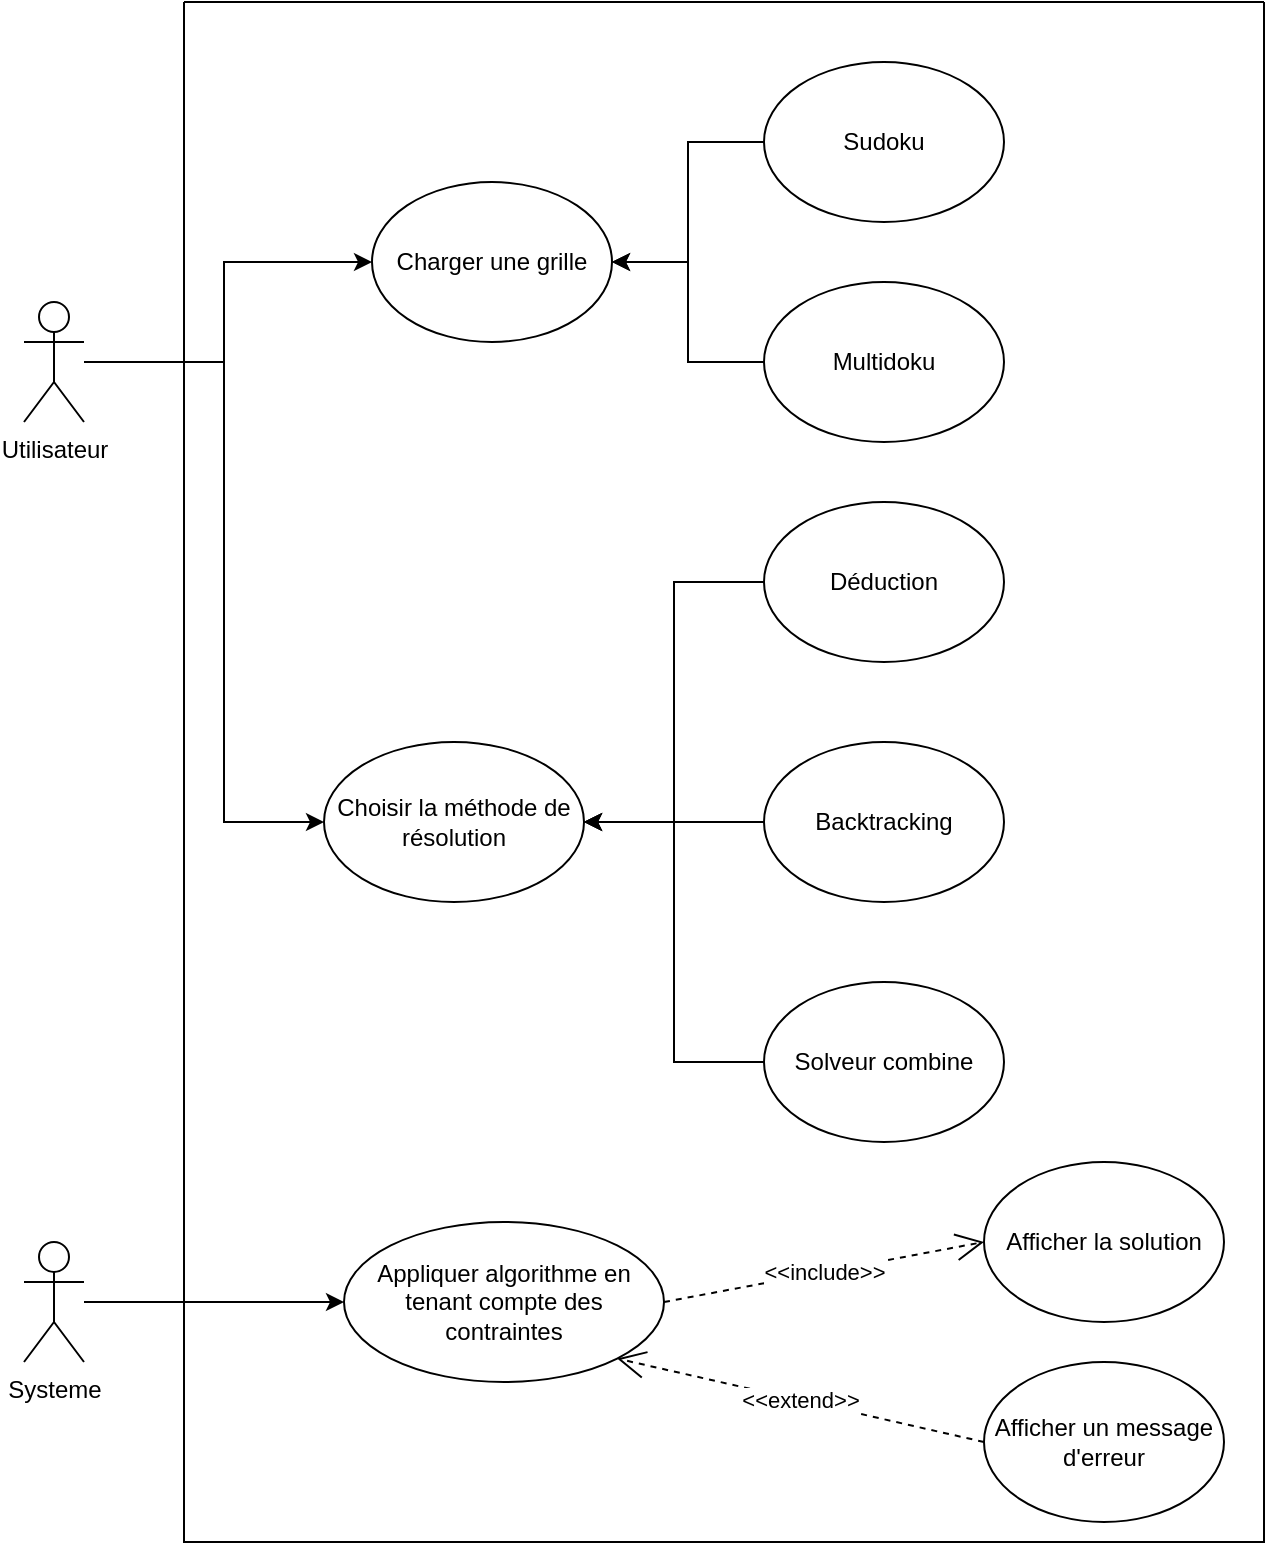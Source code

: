 <mxfile version="26.0.11">
  <diagram name="Page-1" id="P5obk4MaRnUx2_uXo5P3">
    <mxGraphModel grid="1" page="1" gridSize="10" guides="1" tooltips="1" connect="1" arrows="1" fold="1" pageScale="1" pageWidth="827" pageHeight="1169" math="0" shadow="0">
      <root>
        <mxCell id="0" />
        <mxCell id="1" parent="0" />
        <mxCell id="1aq81B-RSWbRpHIz5B7s-1" value="" style="swimlane;startSize=0;" vertex="1" parent="1">
          <mxGeometry x="150" y="120" width="540" height="770" as="geometry" />
        </mxCell>
        <mxCell id="1aq81B-RSWbRpHIz5B7s-4" value="Charger une grille" style="ellipse;whiteSpace=wrap;html=1;" vertex="1" parent="1aq81B-RSWbRpHIz5B7s-1">
          <mxGeometry x="94" y="90" width="120" height="80" as="geometry" />
        </mxCell>
        <mxCell id="1aq81B-RSWbRpHIz5B7s-17" style="edgeStyle=orthogonalEdgeStyle;rounded=0;orthogonalLoop=1;jettySize=auto;html=1;entryX=1;entryY=0.5;entryDx=0;entryDy=0;" edge="1" parent="1aq81B-RSWbRpHIz5B7s-1" source="1aq81B-RSWbRpHIz5B7s-5" target="1aq81B-RSWbRpHIz5B7s-4">
          <mxGeometry relative="1" as="geometry" />
        </mxCell>
        <mxCell id="1aq81B-RSWbRpHIz5B7s-5" value="Sudoku&lt;span style=&quot;color: rgba(0, 0, 0, 0); font-family: monospace; font-size: 0px; text-align: start; text-wrap-mode: nowrap;&quot;&gt;%3CmxGraphModel%3E%3Croot%3E%3CmxCell%20id%3D%220%22%2F%3E%3CmxCell%20id%3D%221%22%20parent%3D%220%22%2F%3E%3CmxCell%20id%3D%222%22%20value%3D%22Actor%22%20style%3D%22shape%3DumlActor%3BverticalLabelPosition%3Dbottom%3BverticalAlign%3Dtop%3Bhtml%3D1%3BoutlineConnect%3D0%3B%22%20vertex%3D%221%22%20parent%3D%221%22%3E%3CmxGeometry%20x%3D%2270%22%20y%3D%22160%22%20width%3D%2230%22%20height%3D%2260%22%20as%3D%22geometry%22%2F%3E%3C%2FmxCell%3E%3C%2Froot%3E%3C%2FmxGraphModel%3E&lt;/span&gt;" style="ellipse;whiteSpace=wrap;html=1;" vertex="1" parent="1aq81B-RSWbRpHIz5B7s-1">
          <mxGeometry x="290" y="30" width="120" height="80" as="geometry" />
        </mxCell>
        <mxCell id="1aq81B-RSWbRpHIz5B7s-18" style="edgeStyle=orthogonalEdgeStyle;rounded=0;orthogonalLoop=1;jettySize=auto;html=1;entryX=1;entryY=0.5;entryDx=0;entryDy=0;" edge="1" parent="1aq81B-RSWbRpHIz5B7s-1" source="1aq81B-RSWbRpHIz5B7s-6" target="1aq81B-RSWbRpHIz5B7s-4">
          <mxGeometry relative="1" as="geometry" />
        </mxCell>
        <mxCell id="1aq81B-RSWbRpHIz5B7s-6" value="Multidoku" style="ellipse;whiteSpace=wrap;html=1;" vertex="1" parent="1aq81B-RSWbRpHIz5B7s-1">
          <mxGeometry x="290" y="140" width="120" height="80" as="geometry" />
        </mxCell>
        <mxCell id="1aq81B-RSWbRpHIz5B7s-10" value="Choisir la méthode de résolution" style="ellipse;whiteSpace=wrap;html=1;" vertex="1" parent="1aq81B-RSWbRpHIz5B7s-1">
          <mxGeometry x="70" y="370" width="130" height="80" as="geometry" />
        </mxCell>
        <mxCell id="1aq81B-RSWbRpHIz5B7s-19" style="edgeStyle=orthogonalEdgeStyle;rounded=0;orthogonalLoop=1;jettySize=auto;html=1;entryX=1;entryY=0.5;entryDx=0;entryDy=0;" edge="1" parent="1aq81B-RSWbRpHIz5B7s-1" source="1aq81B-RSWbRpHIz5B7s-9" target="1aq81B-RSWbRpHIz5B7s-10">
          <mxGeometry relative="1" as="geometry" />
        </mxCell>
        <mxCell id="1aq81B-RSWbRpHIz5B7s-9" value="Déduction" style="ellipse;whiteSpace=wrap;html=1;" vertex="1" parent="1aq81B-RSWbRpHIz5B7s-1">
          <mxGeometry x="290" y="250" width="120" height="80" as="geometry" />
        </mxCell>
        <mxCell id="82Cx2mza5MiDeiUBvuk0-1" style="edgeStyle=orthogonalEdgeStyle;rounded=0;orthogonalLoop=1;jettySize=auto;html=1;" edge="1" parent="1aq81B-RSWbRpHIz5B7s-1" source="1aq81B-RSWbRpHIz5B7s-8">
          <mxGeometry relative="1" as="geometry">
            <mxPoint x="200" y="410" as="targetPoint" />
          </mxGeometry>
        </mxCell>
        <mxCell id="1aq81B-RSWbRpHIz5B7s-8" value="Backtracking" style="ellipse;whiteSpace=wrap;html=1;" vertex="1" parent="1aq81B-RSWbRpHIz5B7s-1">
          <mxGeometry x="290" y="370" width="120" height="80" as="geometry" />
        </mxCell>
        <mxCell id="1aq81B-RSWbRpHIz5B7s-11" value="Appliquer algorithme en tenant compte des contraintes" style="ellipse;whiteSpace=wrap;html=1;" vertex="1" parent="1aq81B-RSWbRpHIz5B7s-1">
          <mxGeometry x="80" y="610" width="160" height="80" as="geometry" />
        </mxCell>
        <mxCell id="1aq81B-RSWbRpHIz5B7s-12" value="Afficher la solution" style="ellipse;whiteSpace=wrap;html=1;" vertex="1" parent="1aq81B-RSWbRpHIz5B7s-1">
          <mxGeometry x="400" y="580" width="120" height="80" as="geometry" />
        </mxCell>
        <mxCell id="82Cx2mza5MiDeiUBvuk0-2" style="edgeStyle=orthogonalEdgeStyle;rounded=0;orthogonalLoop=1;jettySize=auto;html=1;entryX=1;entryY=0.5;entryDx=0;entryDy=0;" edge="1" parent="1aq81B-RSWbRpHIz5B7s-1" source="1aq81B-RSWbRpHIz5B7s-7" target="1aq81B-RSWbRpHIz5B7s-10">
          <mxGeometry relative="1" as="geometry" />
        </mxCell>
        <mxCell id="1aq81B-RSWbRpHIz5B7s-7" value="Solveur combine" style="ellipse;whiteSpace=wrap;html=1;" vertex="1" parent="1aq81B-RSWbRpHIz5B7s-1">
          <mxGeometry x="290" y="490" width="120" height="80" as="geometry" />
        </mxCell>
        <mxCell id="1aq81B-RSWbRpHIz5B7s-24" value="&amp;lt;&amp;lt;include&amp;gt;&amp;gt;" style="endArrow=open;endSize=12;dashed=1;html=1;rounded=0;entryX=0;entryY=0.5;entryDx=0;entryDy=0;exitX=1;exitY=0.5;exitDx=0;exitDy=0;" edge="1" parent="1aq81B-RSWbRpHIz5B7s-1" source="1aq81B-RSWbRpHIz5B7s-11" target="1aq81B-RSWbRpHIz5B7s-12">
          <mxGeometry width="160" relative="1" as="geometry">
            <mxPoint x="230" y="670" as="sourcePoint" />
            <mxPoint x="390" y="670" as="targetPoint" />
          </mxGeometry>
        </mxCell>
        <mxCell id="1aq81B-RSWbRpHIz5B7s-25" value="Afficher un message d&#39;erreur" style="ellipse;whiteSpace=wrap;html=1;" vertex="1" parent="1aq81B-RSWbRpHIz5B7s-1">
          <mxGeometry x="400" y="680" width="120" height="80" as="geometry" />
        </mxCell>
        <mxCell id="1aq81B-RSWbRpHIz5B7s-26" value="&amp;lt;&amp;lt;extend&amp;gt;&amp;gt;" style="endArrow=open;endSize=12;dashed=1;html=1;rounded=0;entryX=1;entryY=1;entryDx=0;entryDy=0;exitX=0;exitY=0.5;exitDx=0;exitDy=0;" edge="1" parent="1aq81B-RSWbRpHIz5B7s-1" source="1aq81B-RSWbRpHIz5B7s-25" target="1aq81B-RSWbRpHIz5B7s-11">
          <mxGeometry width="160" relative="1" as="geometry">
            <mxPoint x="400" y="680" as="sourcePoint" />
            <mxPoint x="240" y="710" as="targetPoint" />
          </mxGeometry>
        </mxCell>
        <mxCell id="1aq81B-RSWbRpHIz5B7s-13" style="edgeStyle=orthogonalEdgeStyle;rounded=0;orthogonalLoop=1;jettySize=auto;html=1;" edge="1" parent="1" source="1aq81B-RSWbRpHIz5B7s-2" target="1aq81B-RSWbRpHIz5B7s-4">
          <mxGeometry relative="1" as="geometry">
            <Array as="points">
              <mxPoint x="170" y="300" />
              <mxPoint x="170" y="250" />
            </Array>
          </mxGeometry>
        </mxCell>
        <mxCell id="1aq81B-RSWbRpHIz5B7s-14" style="edgeStyle=orthogonalEdgeStyle;rounded=0;orthogonalLoop=1;jettySize=auto;html=1;entryX=0;entryY=0.5;entryDx=0;entryDy=0;" edge="1" parent="1" source="1aq81B-RSWbRpHIz5B7s-2" target="1aq81B-RSWbRpHIz5B7s-10">
          <mxGeometry relative="1" as="geometry">
            <Array as="points">
              <mxPoint x="170" y="300" />
              <mxPoint x="170" y="530" />
            </Array>
          </mxGeometry>
        </mxCell>
        <mxCell id="1aq81B-RSWbRpHIz5B7s-2" value="Utilisateur" style="shape=umlActor;verticalLabelPosition=bottom;verticalAlign=top;html=1;outlineConnect=0;" vertex="1" parent="1">
          <mxGeometry x="70" y="270" width="30" height="60" as="geometry" />
        </mxCell>
        <mxCell id="1aq81B-RSWbRpHIz5B7s-15" style="edgeStyle=orthogonalEdgeStyle;rounded=0;orthogonalLoop=1;jettySize=auto;html=1;entryX=0;entryY=0.5;entryDx=0;entryDy=0;" edge="1" parent="1" source="1aq81B-RSWbRpHIz5B7s-3" target="1aq81B-RSWbRpHIz5B7s-11">
          <mxGeometry relative="1" as="geometry" />
        </mxCell>
        <mxCell id="1aq81B-RSWbRpHIz5B7s-3" value="Systeme" style="shape=umlActor;verticalLabelPosition=bottom;verticalAlign=top;html=1;outlineConnect=0;" vertex="1" parent="1">
          <mxGeometry x="70" y="740" width="30" height="60" as="geometry" />
        </mxCell>
      </root>
    </mxGraphModel>
  </diagram>
</mxfile>
